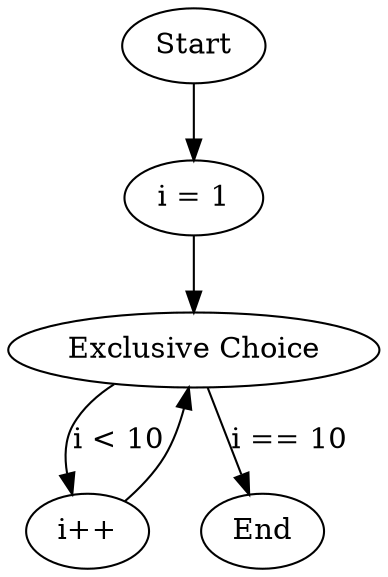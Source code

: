 digraph IncrementingLoop {
node1 [label="Start"]
node3 [label="i = 1"]
node4 [label="Exclusive Choice"]
node5 [label="i++"]
node2 [label="End"]

node1 -> node3
node3 -> node4
node4 -> node5 [label="i < 10"]
node4 -> node2 [label="i == 10"]
node5 -> node4
}
